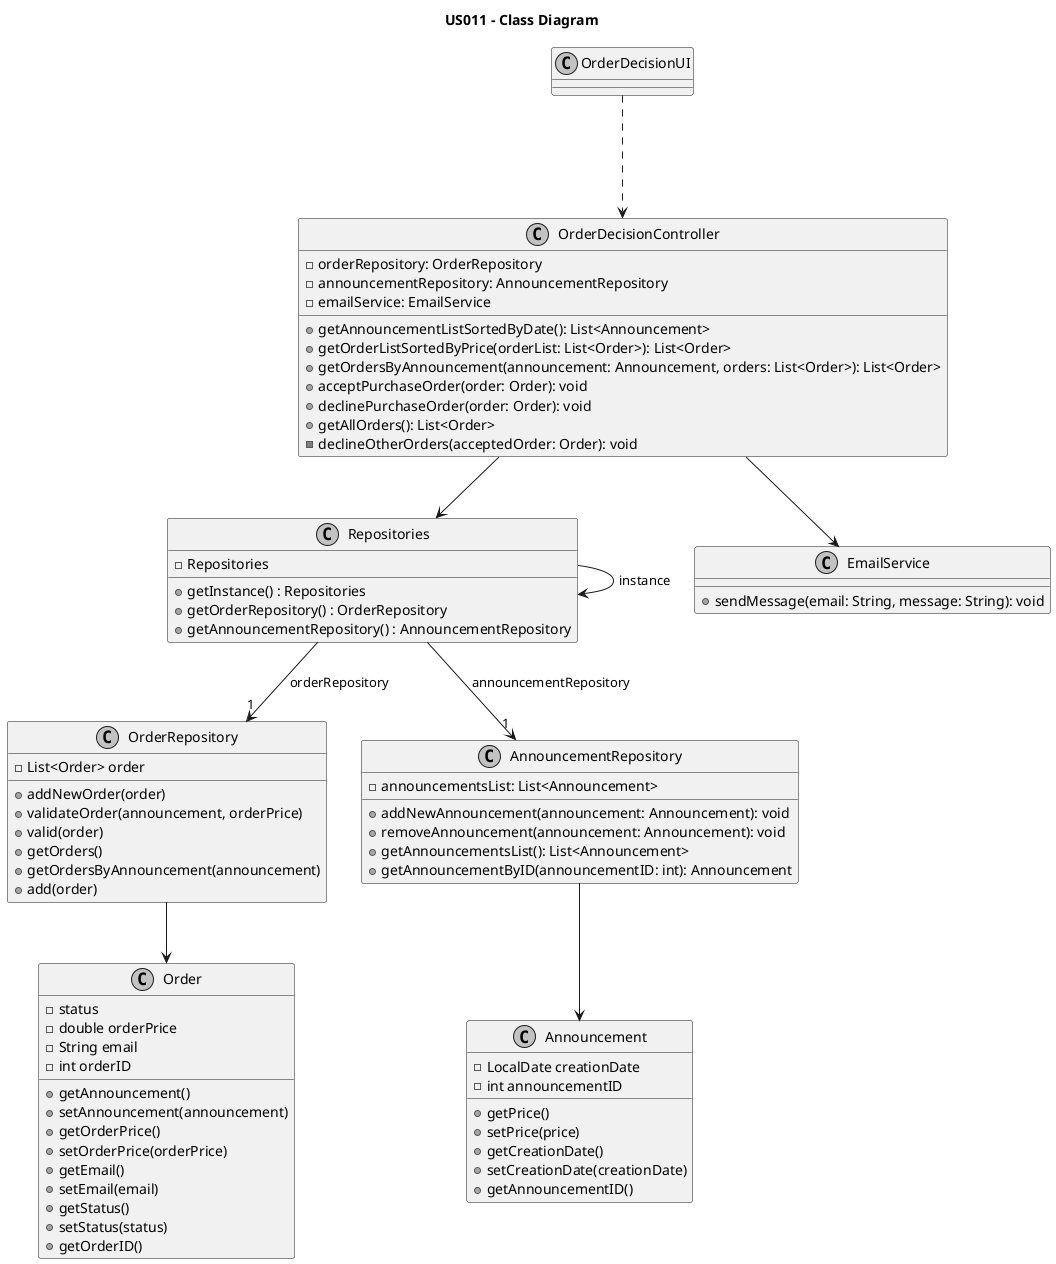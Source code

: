 @startuml
skinparam monochrome true
skinparam packageStyle rectangle
skinparam shadowing false
skinparam linetype polyline
title US011 - Class Diagram

class OrderRepository {
    - List<Order> order
    + addNewOrder(order)
    + validateOrder(announcement, orderPrice)
    + valid(order)
    + getOrders()
    + getOrdersByAnnouncement(announcement)
    + add(order)
}

class Order {
    - status
    - double orderPrice
    - String email
    - int orderID
    + getAnnouncement()
    + setAnnouncement(announcement)
    + getOrderPrice()
    + setOrderPrice(orderPrice)
    + getEmail()
    + setEmail(email)
    + getStatus()
    + setStatus(status)
    + getOrderID()
}

class Announcement {
    - LocalDate creationDate
    - int announcementID
    + getPrice()
    + setPrice(price)
    + getCreationDate()
    + setCreationDate(creationDate)
    + getAnnouncementID()
}

class OrderDecisionController {
    - orderRepository: OrderRepository
    - announcementRepository: AnnouncementRepository
    - emailService: EmailService
    + getAnnouncementListSortedByDate(): List<Announcement>
    + getOrderListSortedByPrice(orderList: List<Order>): List<Order>
    + getOrdersByAnnouncement(announcement: Announcement, orders: List<Order>): List<Order>
    + acceptPurchaseOrder(order: Order): void
    + declinePurchaseOrder(order: Order): void
    + getAllOrders(): List<Order>
    - declineOtherOrders(acceptedOrder: Order): void
}

class AnnouncementRepository {
    - announcementsList: List<Announcement>
    + addNewAnnouncement(announcement: Announcement): void
    + removeAnnouncement(announcement: Announcement): void
    + getAnnouncementsList(): List<Announcement>
    + getAnnouncementByID(announcementID: int): Announcement
}

class EmailService {
    + sendMessage(email: String, message: String): void
}

class Repositories{
   - Repositories
   +getInstance() : Repositories
   +getOrderRepository() : OrderRepository
   +getAnnouncementRepository() : AnnouncementRepository
}


OrderRepository --> Order
OrderDecisionController --> Repositories
Repositories -> Repositories : instance
Repositories --> "1" OrderRepository : orderRepository
Repositories --> "1" AnnouncementRepository : announcementRepository
AnnouncementRepository --> Announcement
OrderDecisionUI -.-> OrderDecisionController

OrderDecisionController --> EmailService



@enduml